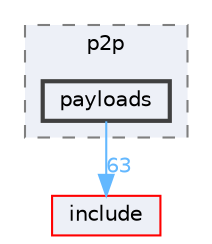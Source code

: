 digraph "src/network/p2p/payloads"
{
 // LATEX_PDF_SIZE
  bgcolor="transparent";
  edge [fontname=Helvetica,fontsize=10,labelfontname=Helvetica,labelfontsize=10];
  node [fontname=Helvetica,fontsize=10,shape=box,height=0.2,width=0.4];
  compound=true
  subgraph clusterdir_cffbf25e70a7863570d0b1ab123d2ef6 {
    graph [ bgcolor="#edf0f7", pencolor="grey50", label="p2p", fontname=Helvetica,fontsize=10 style="filled,dashed", URL="dir_cffbf25e70a7863570d0b1ab123d2ef6.html",tooltip=""]
  dir_2b716916d486cdb25320ff75861d3550 [label="payloads", fillcolor="#edf0f7", color="grey25", style="filled,bold", URL="dir_2b716916d486cdb25320ff75861d3550.html",tooltip=""];
  }
  dir_d44c64559bbebec7f509842c48db8b23 [label="include", fillcolor="#edf0f7", color="red", style="filled", URL="dir_d44c64559bbebec7f509842c48db8b23.html",tooltip=""];
  dir_2b716916d486cdb25320ff75861d3550->dir_d44c64559bbebec7f509842c48db8b23 [headlabel="63", labeldistance=1.5 headhref="dir_000048_000018.html" href="dir_000048_000018.html" color="steelblue1" fontcolor="steelblue1"];
}
